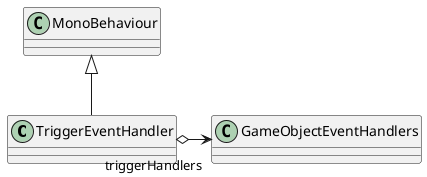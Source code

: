 @startuml
class TriggerEventHandler {
}
MonoBehaviour <|-- TriggerEventHandler
TriggerEventHandler o-> "triggerHandlers" GameObjectEventHandlers
@enduml

